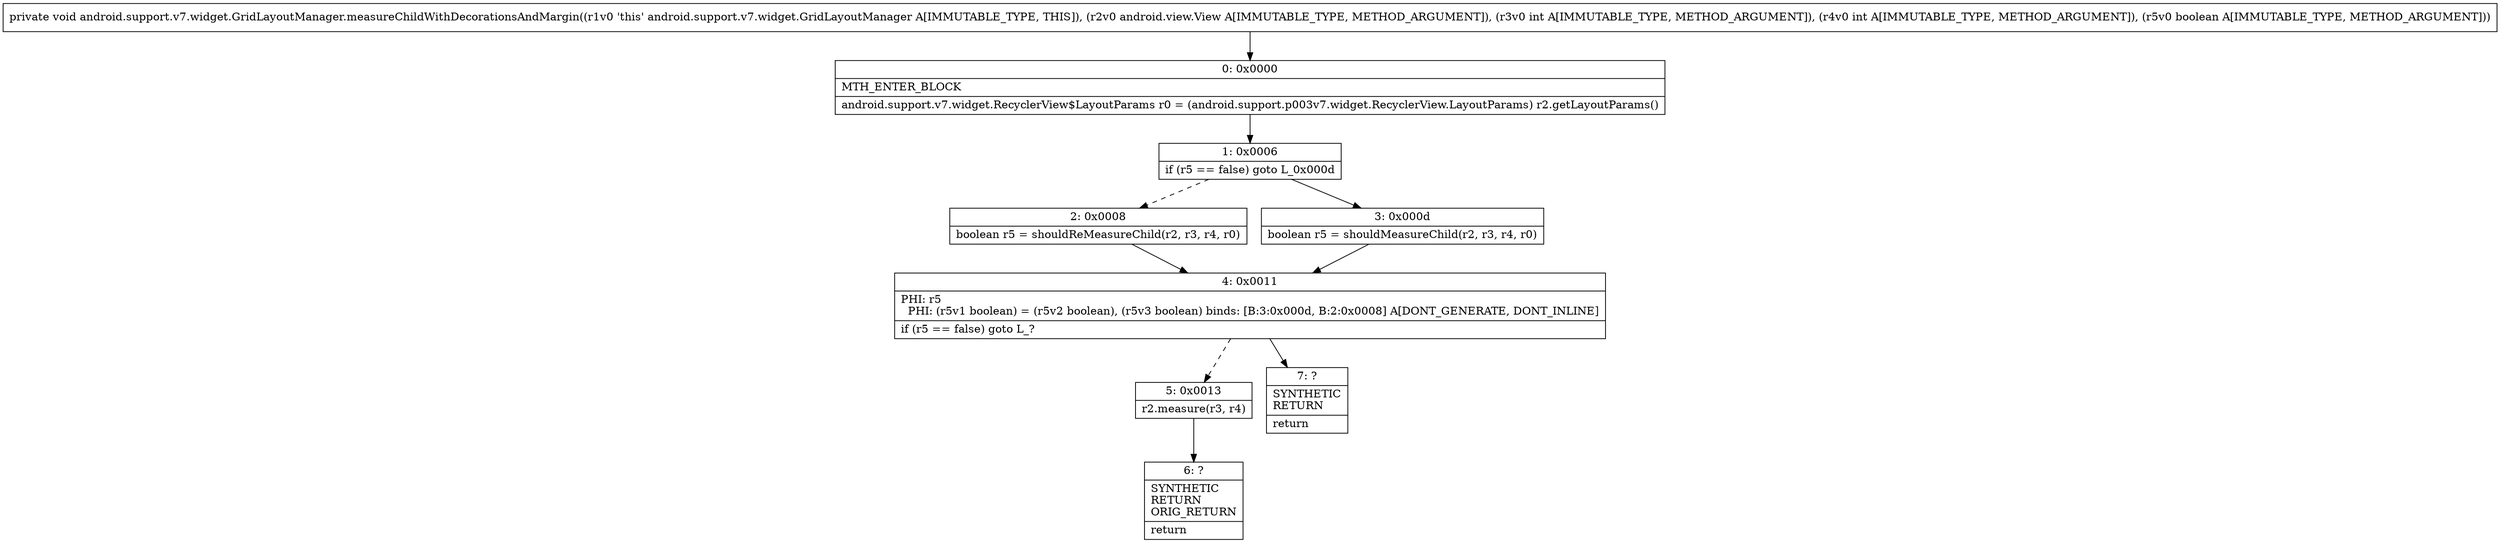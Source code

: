 digraph "CFG forandroid.support.v7.widget.GridLayoutManager.measureChildWithDecorationsAndMargin(Landroid\/view\/View;IIZ)V" {
Node_0 [shape=record,label="{0\:\ 0x0000|MTH_ENTER_BLOCK\l|android.support.v7.widget.RecyclerView$LayoutParams r0 = (android.support.p003v7.widget.RecyclerView.LayoutParams) r2.getLayoutParams()\l}"];
Node_1 [shape=record,label="{1\:\ 0x0006|if (r5 == false) goto L_0x000d\l}"];
Node_2 [shape=record,label="{2\:\ 0x0008|boolean r5 = shouldReMeasureChild(r2, r3, r4, r0)\l}"];
Node_3 [shape=record,label="{3\:\ 0x000d|boolean r5 = shouldMeasureChild(r2, r3, r4, r0)\l}"];
Node_4 [shape=record,label="{4\:\ 0x0011|PHI: r5 \l  PHI: (r5v1 boolean) = (r5v2 boolean), (r5v3 boolean) binds: [B:3:0x000d, B:2:0x0008] A[DONT_GENERATE, DONT_INLINE]\l|if (r5 == false) goto L_?\l}"];
Node_5 [shape=record,label="{5\:\ 0x0013|r2.measure(r3, r4)\l}"];
Node_6 [shape=record,label="{6\:\ ?|SYNTHETIC\lRETURN\lORIG_RETURN\l|return\l}"];
Node_7 [shape=record,label="{7\:\ ?|SYNTHETIC\lRETURN\l|return\l}"];
MethodNode[shape=record,label="{private void android.support.v7.widget.GridLayoutManager.measureChildWithDecorationsAndMargin((r1v0 'this' android.support.v7.widget.GridLayoutManager A[IMMUTABLE_TYPE, THIS]), (r2v0 android.view.View A[IMMUTABLE_TYPE, METHOD_ARGUMENT]), (r3v0 int A[IMMUTABLE_TYPE, METHOD_ARGUMENT]), (r4v0 int A[IMMUTABLE_TYPE, METHOD_ARGUMENT]), (r5v0 boolean A[IMMUTABLE_TYPE, METHOD_ARGUMENT])) }"];
MethodNode -> Node_0;
Node_0 -> Node_1;
Node_1 -> Node_2[style=dashed];
Node_1 -> Node_3;
Node_2 -> Node_4;
Node_3 -> Node_4;
Node_4 -> Node_5[style=dashed];
Node_4 -> Node_7;
Node_5 -> Node_6;
}

